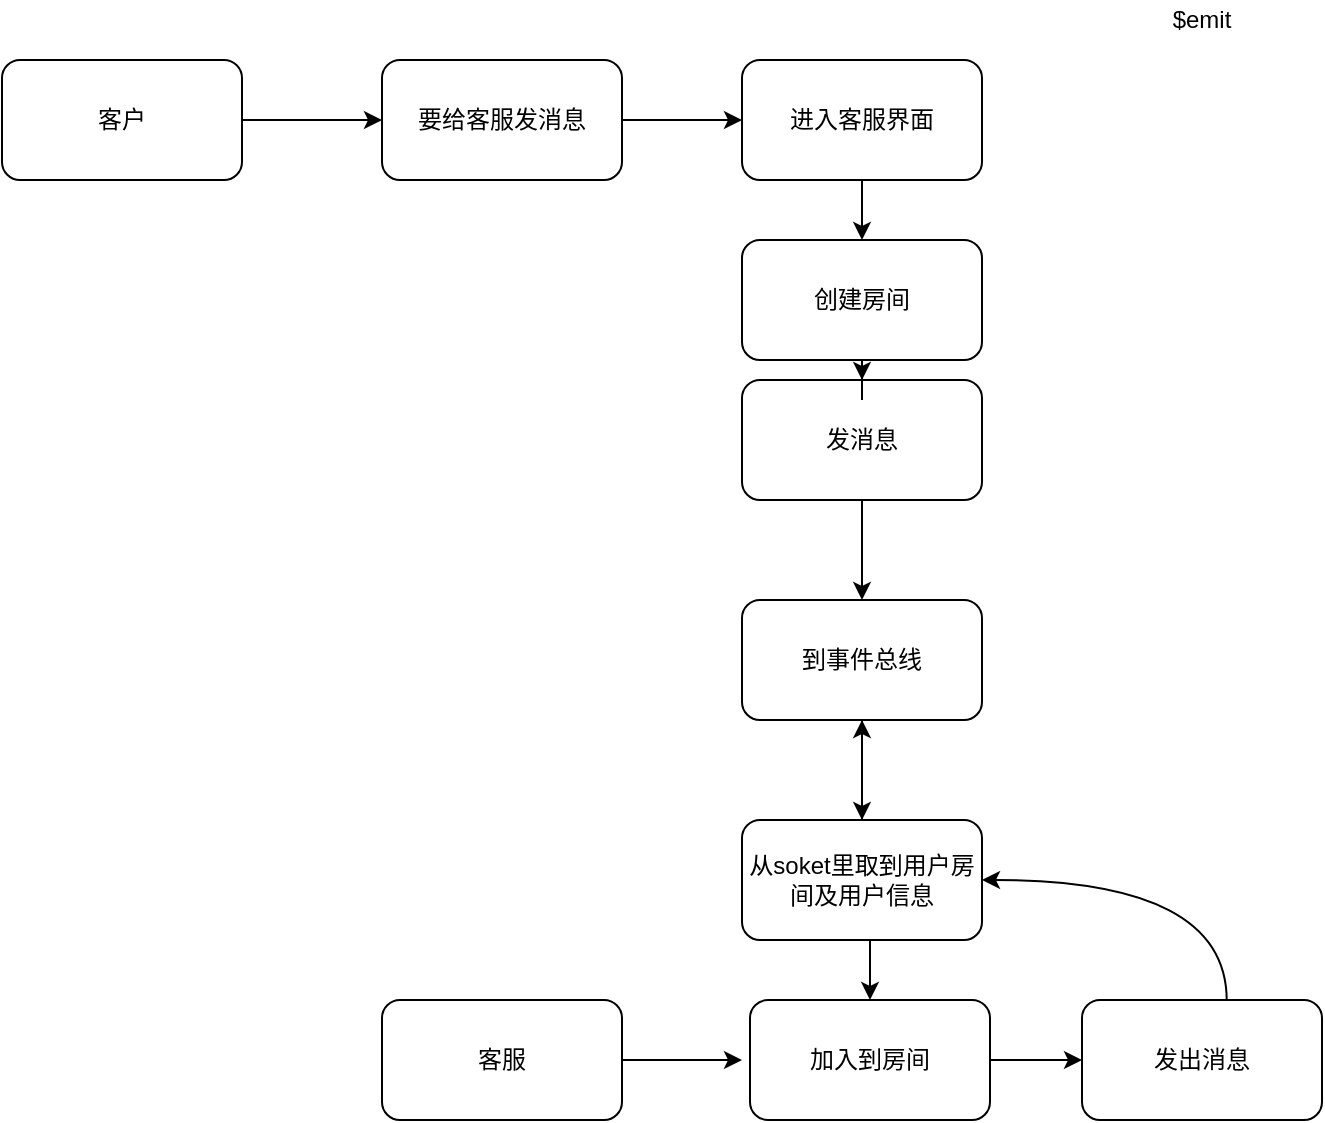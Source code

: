 <mxfile version="14.8.4" type="github">
  <diagram id="QUHE2L_TKif4TdxiOhL3" name="Page-1">
    <mxGraphModel dx="1081" dy="587" grid="1" gridSize="10" guides="1" tooltips="1" connect="1" arrows="1" fold="1" page="1" pageScale="1" pageWidth="827" pageHeight="1169" math="0" shadow="0">
      <root>
        <mxCell id="0" />
        <mxCell id="1" parent="0" />
        <mxCell id="VD8odWsi1F6ECLgxId-a-11" style="edgeStyle=orthogonalEdgeStyle;rounded=0;orthogonalLoop=1;jettySize=auto;html=1;exitX=1;exitY=0.5;exitDx=0;exitDy=0;entryX=0;entryY=0.5;entryDx=0;entryDy=0;" edge="1" parent="1" source="VD8odWsi1F6ECLgxId-a-1" target="VD8odWsi1F6ECLgxId-a-3">
          <mxGeometry relative="1" as="geometry" />
        </mxCell>
        <mxCell id="VD8odWsi1F6ECLgxId-a-1" value="客户" style="rounded=1;whiteSpace=wrap;html=1;" vertex="1" parent="1">
          <mxGeometry x="110" y="50" width="120" height="60" as="geometry" />
        </mxCell>
        <mxCell id="VD8odWsi1F6ECLgxId-a-31" style="edgeStyle=orthogonalEdgeStyle;rounded=0;orthogonalLoop=1;jettySize=auto;html=1;" edge="1" parent="1" source="VD8odWsi1F6ECLgxId-a-2">
          <mxGeometry relative="1" as="geometry">
            <mxPoint x="480" y="550" as="targetPoint" />
          </mxGeometry>
        </mxCell>
        <mxCell id="VD8odWsi1F6ECLgxId-a-2" value="客服" style="rounded=1;whiteSpace=wrap;html=1;" vertex="1" parent="1">
          <mxGeometry x="300" y="520" width="120" height="60" as="geometry" />
        </mxCell>
        <mxCell id="VD8odWsi1F6ECLgxId-a-12" style="edgeStyle=orthogonalEdgeStyle;rounded=0;orthogonalLoop=1;jettySize=auto;html=1;" edge="1" parent="1" source="VD8odWsi1F6ECLgxId-a-3" target="VD8odWsi1F6ECLgxId-a-4">
          <mxGeometry relative="1" as="geometry" />
        </mxCell>
        <mxCell id="VD8odWsi1F6ECLgxId-a-3" value="要给客服发消息" style="rounded=1;whiteSpace=wrap;html=1;" vertex="1" parent="1">
          <mxGeometry x="300" y="50" width="120" height="60" as="geometry" />
        </mxCell>
        <mxCell id="VD8odWsi1F6ECLgxId-a-43" style="edgeStyle=orthogonalEdgeStyle;curved=1;rounded=0;orthogonalLoop=1;jettySize=auto;html=1;exitX=0.5;exitY=1;exitDx=0;exitDy=0;" edge="1" parent="1" source="VD8odWsi1F6ECLgxId-a-4" target="VD8odWsi1F6ECLgxId-a-6">
          <mxGeometry relative="1" as="geometry" />
        </mxCell>
        <mxCell id="VD8odWsi1F6ECLgxId-a-4" value="进入客服界面" style="rounded=1;whiteSpace=wrap;html=1;" vertex="1" parent="1">
          <mxGeometry x="480" y="50" width="120" height="60" as="geometry" />
        </mxCell>
        <mxCell id="VD8odWsi1F6ECLgxId-a-34" style="edgeStyle=orthogonalEdgeStyle;rounded=0;orthogonalLoop=1;jettySize=auto;html=1;entryX=0.5;entryY=0;entryDx=0;entryDy=0;" edge="1" parent="1" source="VD8odWsi1F6ECLgxId-a-5" target="VD8odWsi1F6ECLgxId-a-7">
          <mxGeometry relative="1" as="geometry" />
        </mxCell>
        <mxCell id="VD8odWsi1F6ECLgxId-a-5" value="发消息" style="rounded=1;whiteSpace=wrap;html=1;" vertex="1" parent="1">
          <mxGeometry x="480" y="210" width="120" height="60" as="geometry" />
        </mxCell>
        <mxCell id="VD8odWsi1F6ECLgxId-a-33" style="edgeStyle=orthogonalEdgeStyle;rounded=0;orthogonalLoop=1;jettySize=auto;html=1;" edge="1" parent="1" source="VD8odWsi1F6ECLgxId-a-6" target="VD8odWsi1F6ECLgxId-a-5">
          <mxGeometry relative="1" as="geometry" />
        </mxCell>
        <mxCell id="VD8odWsi1F6ECLgxId-a-6" value="创建房间" style="rounded=1;whiteSpace=wrap;html=1;" vertex="1" parent="1">
          <mxGeometry x="480" y="140" width="120" height="60" as="geometry" />
        </mxCell>
        <mxCell id="VD8odWsi1F6ECLgxId-a-35" style="edgeStyle=orthogonalEdgeStyle;rounded=0;orthogonalLoop=1;jettySize=auto;html=1;entryX=0.5;entryY=0;entryDx=0;entryDy=0;curved=1;" edge="1" parent="1" source="VD8odWsi1F6ECLgxId-a-7" target="VD8odWsi1F6ECLgxId-a-8">
          <mxGeometry relative="1" as="geometry" />
        </mxCell>
        <mxCell id="VD8odWsi1F6ECLgxId-a-7" value="到事件总线" style="rounded=1;whiteSpace=wrap;html=1;" vertex="1" parent="1">
          <mxGeometry x="480" y="320" width="120" height="60" as="geometry" />
        </mxCell>
        <mxCell id="VD8odWsi1F6ECLgxId-a-37" style="edgeStyle=orthogonalEdgeStyle;rounded=0;orthogonalLoop=1;jettySize=auto;html=1;exitX=0.5;exitY=1;exitDx=0;exitDy=0;entryX=0.5;entryY=0;entryDx=0;entryDy=0;" edge="1" parent="1" source="VD8odWsi1F6ECLgxId-a-8" target="VD8odWsi1F6ECLgxId-a-9">
          <mxGeometry relative="1" as="geometry" />
        </mxCell>
        <mxCell id="VD8odWsi1F6ECLgxId-a-42" style="edgeStyle=orthogonalEdgeStyle;curved=1;rounded=0;orthogonalLoop=1;jettySize=auto;html=1;" edge="1" parent="1" source="VD8odWsi1F6ECLgxId-a-8" target="VD8odWsi1F6ECLgxId-a-7">
          <mxGeometry relative="1" as="geometry" />
        </mxCell>
        <mxCell id="VD8odWsi1F6ECLgxId-a-8" value="从soket里取到用户房间及用户信息" style="rounded=1;whiteSpace=wrap;html=1;" vertex="1" parent="1">
          <mxGeometry x="480" y="430" width="120" height="60" as="geometry" />
        </mxCell>
        <mxCell id="VD8odWsi1F6ECLgxId-a-18" style="edgeStyle=orthogonalEdgeStyle;rounded=0;orthogonalLoop=1;jettySize=auto;html=1;entryX=0;entryY=0.5;entryDx=0;entryDy=0;" edge="1" parent="1" source="VD8odWsi1F6ECLgxId-a-9" target="VD8odWsi1F6ECLgxId-a-10">
          <mxGeometry relative="1" as="geometry" />
        </mxCell>
        <mxCell id="VD8odWsi1F6ECLgxId-a-9" value="加入到房间" style="rounded=1;whiteSpace=wrap;html=1;" vertex="1" parent="1">
          <mxGeometry x="484" y="520" width="120" height="60" as="geometry" />
        </mxCell>
        <mxCell id="VD8odWsi1F6ECLgxId-a-41" style="edgeStyle=orthogonalEdgeStyle;curved=1;rounded=0;orthogonalLoop=1;jettySize=auto;html=1;entryX=1;entryY=0.5;entryDx=0;entryDy=0;exitX=0.603;exitY=0.005;exitDx=0;exitDy=0;exitPerimeter=0;" edge="1" parent="1" source="VD8odWsi1F6ECLgxId-a-10" target="VD8odWsi1F6ECLgxId-a-8">
          <mxGeometry relative="1" as="geometry" />
        </mxCell>
        <mxCell id="VD8odWsi1F6ECLgxId-a-10" value="发出消息" style="rounded=1;whiteSpace=wrap;html=1;" vertex="1" parent="1">
          <mxGeometry x="650" y="520" width="120" height="60" as="geometry" />
        </mxCell>
        <mxCell id="VD8odWsi1F6ECLgxId-a-22" value="$emit" style="text;html=1;strokeColor=none;fillColor=none;align=center;verticalAlign=middle;whiteSpace=wrap;rounded=0;" vertex="1" parent="1">
          <mxGeometry x="690" y="20" width="40" height="20" as="geometry" />
        </mxCell>
      </root>
    </mxGraphModel>
  </diagram>
</mxfile>
